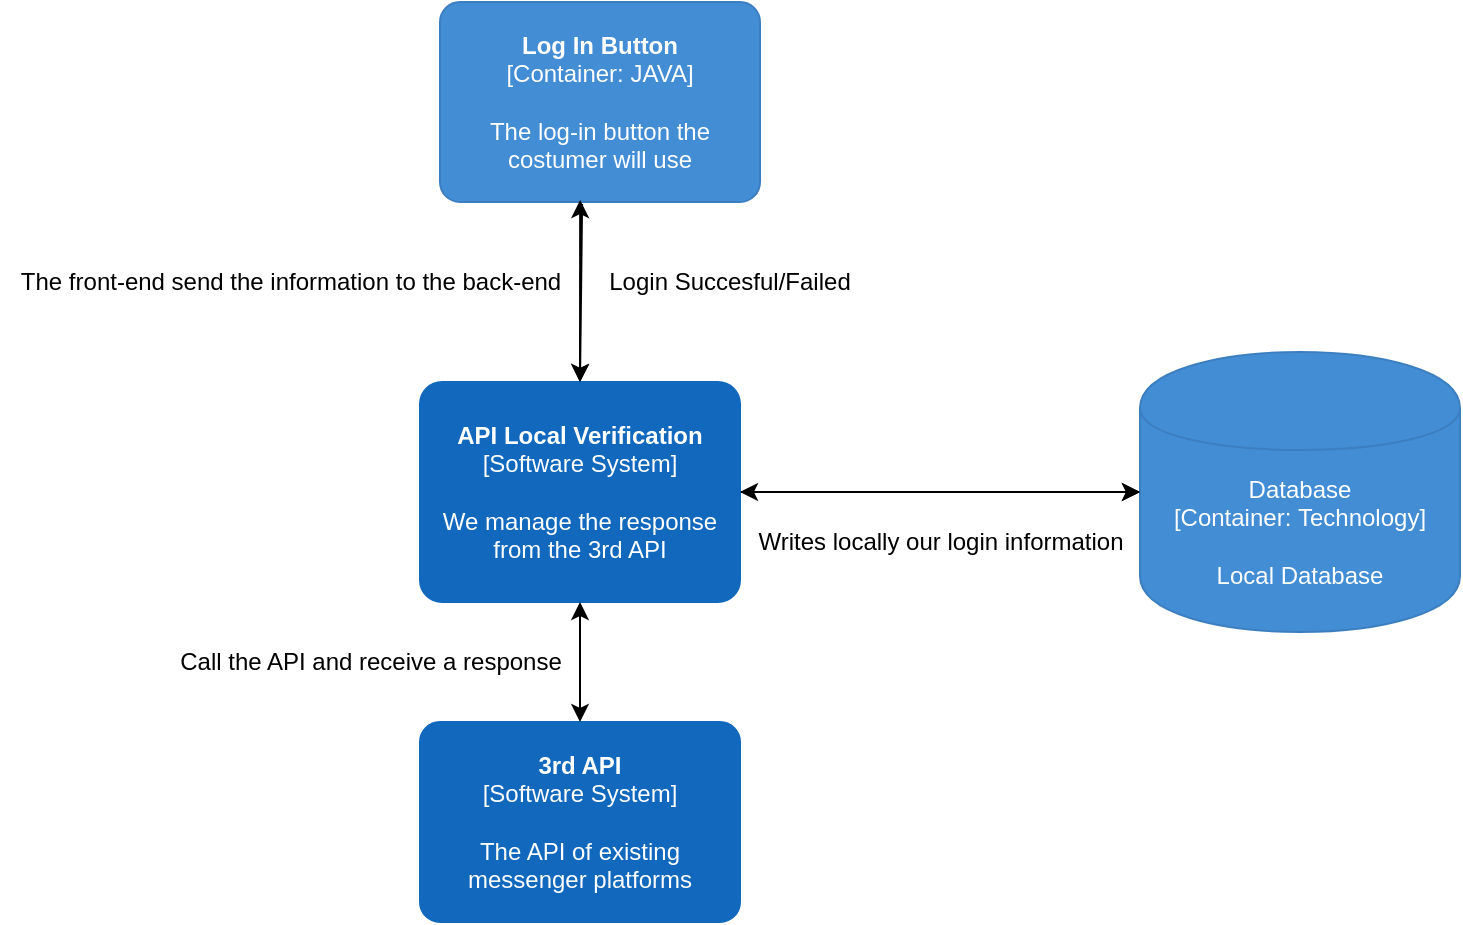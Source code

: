 <mxfile version="14.4.9" type="device" pages="2"><diagram id="Dmi6OFqtjmih4RADg3cF" name="Level 1"><mxGraphModel dx="1662" dy="3100" grid="1" gridSize="10" guides="1" tooltips="1" connect="1" arrows="1" fold="1" page="1" pageScale="1" pageWidth="827" pageHeight="1169" math="0" shadow="0"><root><mxCell id="o9i_BpebNKQVFLbcYuT6-0"/><mxCell id="o9i_BpebNKQVFLbcYuT6-1" parent="o9i_BpebNKQVFLbcYuT6-0"/><object placeholders="1" c4Name="Log In Button " c4Type="Container" c4Technology="JAVA" c4Description="The log-in button the costumer will use" label="&lt;b&gt;%c4Name%&lt;/b&gt;&lt;div&gt;[%c4Type%: %c4Technology%]&lt;/div&gt;&lt;br&gt;&lt;div&gt;%c4Description%&lt;/div&gt;" id="ebSp62ZfjkB8e_8xQceU-0"><mxCell style="rounded=1;whiteSpace=wrap;html=1;labelBackgroundColor=none;fillColor=#438DD5;fontColor=#ffffff;align=center;arcSize=10;strokeColor=#3C7FC0;metaEdit=1;metaData={&quot;c4Type&quot;:{&quot;editable&quot;:false}};points=[[0.25,0,0],[0.5,0,0],[0.75,0,0],[1,0.25,0],[1,0.5,0],[1,0.75,0],[0.75,1,0],[0.5,1,0],[0.25,1,0],[0,0.75,0],[0,0.5,0],[0,0.25,0]];" parent="o9i_BpebNKQVFLbcYuT6-1" vertex="1"><mxGeometry x="290" y="-1860" width="160" height="100" as="geometry"/></mxCell></object><mxCell id="ebSp62ZfjkB8e_8xQceU-1" value="" style="endArrow=classic;html=1;exitX=0.444;exitY=1.01;exitDx=0;exitDy=0;exitPerimeter=0;entryX=0.5;entryY=0;entryDx=0;entryDy=0;entryPerimeter=0;" parent="o9i_BpebNKQVFLbcYuT6-1" source="ebSp62ZfjkB8e_8xQceU-0" target="ebSp62ZfjkB8e_8xQceU-6" edge="1"><mxGeometry width="50" height="50" relative="1" as="geometry"><mxPoint x="400" y="-1570" as="sourcePoint"/><mxPoint x="363.04" y="-1702.07" as="targetPoint"/></mxGeometry></mxCell><mxCell id="ebSp62ZfjkB8e_8xQceU-2" value="The front-end send the information to the back-end" style="text;html=1;align=center;verticalAlign=middle;resizable=0;points=[];autosize=1;" parent="o9i_BpebNKQVFLbcYuT6-1" vertex="1"><mxGeometry x="70" y="-1730" width="290" height="20" as="geometry"/></mxCell><object placeholders="1" c4Type="Database" c4Technology="Technology" c4Description="Local Database" label="%c4Type%&lt;div&gt;[Container:&amp;nbsp;%c4Technology%]&lt;/div&gt;&lt;br&gt;&lt;div&gt;%c4Description%&lt;/div&gt;" id="ebSp62ZfjkB8e_8xQceU-3"><mxCell style="shape=cylinder;whiteSpace=wrap;html=1;boundedLbl=1;rounded=0;labelBackgroundColor=none;fillColor=#438DD5;fontSize=12;fontColor=#ffffff;align=center;strokeColor=#3C7FC0;metaEdit=1;points=[[0.5,0,0],[1,0.25,0],[1,0.5,0],[1,0.75,0],[0.5,1,0],[0,0.75,0],[0,0.5,0],[0,0.25,0]];metaData={&quot;c4Type&quot;:{&quot;editable&quot;:false}};" parent="o9i_BpebNKQVFLbcYuT6-1" vertex="1"><mxGeometry x="640" y="-1685" width="160" height="140" as="geometry"/></mxCell></object><object placeholders="1" c4Name="3rd API" c4Type="Software System" c4Description="The API of existing messenger platforms" label="&lt;b&gt;%c4Name%&lt;/b&gt;&lt;div&gt;[%c4Type%]&lt;/div&gt;&lt;br&gt;&lt;div&gt;%c4Description%&lt;/div&gt;" id="ebSp62ZfjkB8e_8xQceU-4"><mxCell style="rounded=1;whiteSpace=wrap;html=1;labelBackgroundColor=none;fillColor=#1168BD;fontColor=#ffffff;align=center;arcSize=10;strokeColor=#1168BD;metaEdit=1;metaData={&quot;c4Type&quot;:{&quot;editable&quot;:false}};points=[[0.25,0,0],[0.5,0,0],[0.75,0,0],[1,0.25,0],[1,0.5,0],[1,0.75,0],[0.75,1,0],[0.5,1,0],[0.25,1,0],[0,0.75,0],[0,0.5,0],[0,0.25,0]];" parent="o9i_BpebNKQVFLbcYuT6-1" vertex="1"><mxGeometry x="280" y="-1500" width="160" height="100" as="geometry"/></mxCell></object><mxCell id="ebSp62ZfjkB8e_8xQceU-5" value="" style="endArrow=classic;html=1;exitX=1;exitY=0.5;exitDx=0;exitDy=0;entryX=0;entryY=0.5;entryDx=0;entryDy=0;entryPerimeter=0;exitPerimeter=0;" parent="o9i_BpebNKQVFLbcYuT6-1" source="ebSp62ZfjkB8e_8xQceU-6" target="ebSp62ZfjkB8e_8xQceU-3" edge="1"><mxGeometry width="50" height="50" relative="1" as="geometry"><mxPoint x="550" y="-1585" as="sourcePoint"/><mxPoint x="450" y="-1620" as="targetPoint"/></mxGeometry></mxCell><object placeholders="1" c4Name="API Local Verification" c4Type="Software System" c4Description="We manage the response from the 3rd API" label="&lt;b&gt;%c4Name%&lt;/b&gt;&lt;div&gt;[%c4Type%]&lt;/div&gt;&lt;br&gt;&lt;div&gt;%c4Description%&lt;/div&gt;" id="ebSp62ZfjkB8e_8xQceU-6"><mxCell style="rounded=1;whiteSpace=wrap;html=1;labelBackgroundColor=none;fillColor=#1168BD;fontColor=#ffffff;align=center;arcSize=10;strokeColor=#1168BD;metaEdit=1;metaData={&quot;c4Type&quot;:{&quot;editable&quot;:false}};points=[[0.25,0,0],[0.5,0,0],[0.75,0,0],[1,0.25,0],[1,0.5,0],[1,0.75,0],[0.75,1,0],[0.5,1,0],[0.25,1,0],[0,0.75,0],[0,0.5,0],[0,0.25,0]];" parent="o9i_BpebNKQVFLbcYuT6-1" vertex="1"><mxGeometry x="280" y="-1670" width="160" height="110.0" as="geometry"/></mxCell></object><mxCell id="ebSp62ZfjkB8e_8xQceU-7" value="" style="endArrow=classic;startArrow=classic;html=1;exitX=0.5;exitY=1;exitDx=0;exitDy=0;entryX=0.5;entryY=0;entryDx=0;entryDy=0;entryPerimeter=0;exitPerimeter=0;" parent="o9i_BpebNKQVFLbcYuT6-1" source="ebSp62ZfjkB8e_8xQceU-6" target="ebSp62ZfjkB8e_8xQceU-4" edge="1"><mxGeometry width="50" height="50" relative="1" as="geometry"><mxPoint x="345" y="-1470" as="sourcePoint"/><mxPoint x="450" y="-1620" as="targetPoint"/></mxGeometry></mxCell><mxCell id="ebSp62ZfjkB8e_8xQceU-8" value="" style="endArrow=classic;startArrow=classic;html=1;entryX=1;entryY=0.5;entryDx=0;entryDy=0;entryPerimeter=0;exitX=0;exitY=0.5;exitDx=0;exitDy=0;exitPerimeter=0;" parent="o9i_BpebNKQVFLbcYuT6-1" source="ebSp62ZfjkB8e_8xQceU-3" target="ebSp62ZfjkB8e_8xQceU-6" edge="1"><mxGeometry width="50" height="50" relative="1" as="geometry"><mxPoint x="400" y="-1570" as="sourcePoint"/><mxPoint x="450" y="-1620" as="targetPoint"/></mxGeometry></mxCell><mxCell id="ebSp62ZfjkB8e_8xQceU-9" value="" style="endArrow=classic;startArrow=classic;html=1;exitX=0.5;exitY=0;exitDx=0;exitDy=0;exitPerimeter=0;entryX=0.438;entryY=0.99;entryDx=0;entryDy=0;entryPerimeter=0;" parent="o9i_BpebNKQVFLbcYuT6-1" source="ebSp62ZfjkB8e_8xQceU-6" target="ebSp62ZfjkB8e_8xQceU-0" edge="1"><mxGeometry width="50" height="50" relative="1" as="geometry"><mxPoint x="400" y="-1570" as="sourcePoint"/><mxPoint x="450" y="-1620" as="targetPoint"/></mxGeometry></mxCell><mxCell id="ebSp62ZfjkB8e_8xQceU-10" value="Login Succesful/Failed" style="text;html=1;strokeColor=none;fillColor=none;align=center;verticalAlign=middle;whiteSpace=wrap;rounded=0;" parent="o9i_BpebNKQVFLbcYuT6-1" vertex="1"><mxGeometry x="370" y="-1730" width="130" height="20" as="geometry"/></mxCell><mxCell id="ebSp62ZfjkB8e_8xQceU-11" value="Call the API and receive a response" style="text;html=1;align=center;verticalAlign=middle;resizable=0;points=[];autosize=1;" parent="o9i_BpebNKQVFLbcYuT6-1" vertex="1"><mxGeometry x="150" y="-1540" width="210" height="20" as="geometry"/></mxCell><mxCell id="ebSp62ZfjkB8e_8xQceU-12" value="Writes locally our login information" style="text;html=1;align=center;verticalAlign=middle;resizable=0;points=[];autosize=1;" parent="o9i_BpebNKQVFLbcYuT6-1" vertex="1"><mxGeometry x="440" y="-1600" width="200" height="20" as="geometry"/></mxCell></root></mxGraphModel></diagram><diagram id="H8R2GNM9iak2mDNmFYrU" name="Level 2"><mxGraphModel dx="1662" dy="2962" grid="1" gridSize="10" guides="1" tooltips="1" connect="1" arrows="1" fold="1" page="1" pageScale="1" pageWidth="850" pageHeight="1100" math="0" shadow="0"><root><mxCell id="0"/><mxCell id="1" parent="0"/><object placeholders="1" c4Name="Log In Button " c4Type="Container" c4Technology="JAVA" c4Description="The log-in button the costumer will use" label="&lt;b&gt;%c4Name%&lt;/b&gt;&lt;div&gt;[%c4Type%: %c4Technology%]&lt;/div&gt;&lt;br&gt;&lt;div&gt;%c4Description%&lt;/div&gt;" id="CRWafG1QDL7Ib-p2LC0e-1"><mxCell style="rounded=1;whiteSpace=wrap;html=1;labelBackgroundColor=none;fillColor=#438DD5;fontColor=#ffffff;align=center;arcSize=10;strokeColor=#3C7FC0;metaEdit=1;metaData={&quot;c4Type&quot;:{&quot;editable&quot;:false}};points=[[0.25,0,0],[0.5,0,0],[0.75,0,0],[1,0.25,0],[1,0.5,0],[1,0.75,0],[0.75,1,0],[0.5,1,0],[0.25,1,0],[0,0.75,0],[0,0.5,0],[0,0.25,0]];" parent="1" vertex="1"><mxGeometry x="290" y="-1860" width="160" height="100" as="geometry"/></mxCell></object><mxCell id="CRWafG1QDL7Ib-p2LC0e-3" value="" style="endArrow=classic;html=1;exitX=0.444;exitY=1.01;exitDx=0;exitDy=0;exitPerimeter=0;entryX=0.5;entryY=0;entryDx=0;entryDy=0;entryPerimeter=0;" parent="1" source="CRWafG1QDL7Ib-p2LC0e-1" edge="1"><mxGeometry width="50" height="50" relative="1" as="geometry"><mxPoint x="400" y="-1570" as="sourcePoint"/><mxPoint x="360" y="-1670" as="targetPoint"/></mxGeometry></mxCell><mxCell id="CRWafG1QDL7Ib-p2LC0e-4" value="The front-end send the information to the back-end" style="text;html=1;align=center;verticalAlign=middle;resizable=0;points=[];autosize=1;" parent="1" vertex="1"><mxGeometry x="70" y="-1730" width="290" height="20" as="geometry"/></mxCell><object placeholders="1" c4Type="Database" c4Technology="Technology" c4Description="Local Database" label="%c4Type%&lt;div&gt;[Container:&amp;nbsp;%c4Technology%]&lt;/div&gt;&lt;br&gt;&lt;div&gt;%c4Description%&lt;/div&gt;" id="CRWafG1QDL7Ib-p2LC0e-5"><mxCell style="shape=cylinder;whiteSpace=wrap;html=1;boundedLbl=1;rounded=0;labelBackgroundColor=none;fillColor=#438DD5;fontSize=12;fontColor=#ffffff;align=center;strokeColor=#3C7FC0;metaEdit=1;points=[[0.5,0,0],[1,0.25,0],[1,0.5,0],[1,0.75,0],[0.5,1,0],[0,0.75,0],[0,0.5,0],[0,0.25,0]];metaData={&quot;c4Type&quot;:{&quot;editable&quot;:false}};" parent="1" vertex="1"><mxGeometry x="750" y="-1665" width="160" height="140" as="geometry"/></mxCell></object><object placeholders="1" c4Name="3rd API" c4Type="Software System" c4Description="The API of existing messenger platforms" label="&lt;b&gt;%c4Name%&lt;/b&gt;&lt;div&gt;[%c4Type%]&lt;/div&gt;&lt;br&gt;&lt;div&gt;%c4Description%&lt;/div&gt;" id="CRWafG1QDL7Ib-p2LC0e-6"><mxCell style="rounded=1;whiteSpace=wrap;html=1;labelBackgroundColor=none;fillColor=#1168BD;fontColor=#ffffff;align=center;arcSize=10;strokeColor=#1168BD;metaEdit=1;metaData={&quot;c4Type&quot;:{&quot;editable&quot;:false}};points=[[0.25,0,0],[0.5,0,0],[0.75,0,0],[1,0.25,0],[1,0.5,0],[1,0.75,0],[0.75,1,0],[0.5,1,0],[0.25,1,0],[0,0.75,0],[0,0.5,0],[0,0.25,0]];" parent="1" vertex="1"><mxGeometry x="275" y="-1420" width="160" height="100" as="geometry"/></mxCell></object><mxCell id="CRWafG1QDL7Ib-p2LC0e-15" value="" style="endArrow=classic;startArrow=classic;html=1;entryX=0.5;entryY=0;entryDx=0;entryDy=0;entryPerimeter=0;exitX=0.5;exitY=1;exitDx=0;exitDy=0;" parent="1" source="dSBIvGPuk9oNrfB2zu0V-1" target="CRWafG1QDL7Ib-p2LC0e-6" edge="1"><mxGeometry width="50" height="50" relative="1" as="geometry"><mxPoint x="360" y="-1550" as="sourcePoint"/><mxPoint x="450" y="-1620" as="targetPoint"/></mxGeometry></mxCell><mxCell id="CRWafG1QDL7Ib-p2LC0e-17" value="" style="endArrow=classic;startArrow=classic;html=1;exitX=0;exitY=0.5;exitDx=0;exitDy=0;exitPerimeter=0;entryX=1;entryY=0.5;entryDx=0;entryDy=0;" parent="1" source="CRWafG1QDL7Ib-p2LC0e-5" target="dSBIvGPuk9oNrfB2zu0V-1" edge="1"><mxGeometry width="50" height="50" relative="1" as="geometry"><mxPoint x="400" y="-1570" as="sourcePoint"/><mxPoint x="420" y="-1615" as="targetPoint"/></mxGeometry></mxCell><mxCell id="CRWafG1QDL7Ib-p2LC0e-21" value="" style="endArrow=classic;startArrow=classic;html=1;exitX=0.5;exitY=0;exitDx=0;exitDy=0;exitPerimeter=0;entryX=0.438;entryY=0.99;entryDx=0;entryDy=0;entryPerimeter=0;" parent="1" target="CRWafG1QDL7Ib-p2LC0e-1" edge="1"><mxGeometry width="50" height="50" relative="1" as="geometry"><mxPoint x="360" y="-1670" as="sourcePoint"/><mxPoint x="450" y="-1620" as="targetPoint"/></mxGeometry></mxCell><mxCell id="CRWafG1QDL7Ib-p2LC0e-22" value="Login Succesful/Failed" style="text;html=1;strokeColor=none;fillColor=none;align=center;verticalAlign=middle;whiteSpace=wrap;rounded=0;" parent="1" vertex="1"><mxGeometry x="370" y="-1730" width="130" height="20" as="geometry"/></mxCell><mxCell id="CRWafG1QDL7Ib-p2LC0e-24" value="Writes locally our login information" style="text;html=1;align=center;verticalAlign=middle;resizable=0;points=[];autosize=1;" parent="1" vertex="1"><mxGeometry x="540" y="-1580" width="200" height="20" as="geometry"/></mxCell><mxCell id="dSBIvGPuk9oNrfB2zu0V-1" value="" style="rounded=0;whiteSpace=wrap;html=1;" parent="1" vertex="1"><mxGeometry x="170" y="-1670" width="370" height="150" as="geometry"/></mxCell><mxCell id="dSBIvGPuk9oNrfB2zu0V-3" value="Call the API and receive a response" style="text;html=1;align=center;verticalAlign=middle;resizable=0;points=[];autosize=1;" parent="1" vertex="1"><mxGeometry x="140" y="-1480" width="210" height="20" as="geometry"/></mxCell><mxCell id="dSBIvGPuk9oNrfB2zu0V-4" style="edgeStyle=orthogonalEdgeStyle;rounded=0;orthogonalLoop=1;jettySize=auto;html=1;exitX=0.5;exitY=1;exitDx=0;exitDy=0;" parent="1" source="dSBIvGPuk9oNrfB2zu0V-1" target="dSBIvGPuk9oNrfB2zu0V-1" edge="1"><mxGeometry relative="1" as="geometry"/></mxCell><object placeholders="1" c4Name="Inbox Watcher" c4Type="Software System" c4Description="Using this module we will receive the messages" label="&lt;b&gt;%c4Name%&lt;/b&gt;&lt;div&gt;[%c4Type%]&lt;/div&gt;&lt;br&gt;&lt;div&gt;%c4Description%&lt;/div&gt;" id="dSBIvGPuk9oNrfB2zu0V-5"><mxCell style="rounded=1;whiteSpace=wrap;html=1;labelBackgroundColor=none;fillColor=#1168BD;fontColor=#ffffff;align=center;arcSize=10;strokeColor=#1168BD;metaEdit=1;metaData={&quot;c4Type&quot;:{&quot;editable&quot;:false}};points=[[0.25,0,0],[0.5,0,0],[0.75,0,0],[1,0.25,0],[1,0.5,0],[1,0.75,0],[0.75,1,0],[0.5,1,0],[0.25,1,0],[0,0.75,0],[0,0.5,0],[0,0.25,0]];" parent="1" vertex="1"><mxGeometry x="190" y="-1650" width="160" height="110" as="geometry"/></mxCell></object><object placeholders="1" c4Name="API Local Verification" c4Type="Software System" c4Description="We manage the response from the 3rd API" label="&lt;b&gt;%c4Name%&lt;/b&gt;&lt;div&gt;[%c4Type%]&lt;/div&gt;&lt;br&gt;&lt;div&gt;%c4Description%&lt;/div&gt;" id="dSBIvGPuk9oNrfB2zu0V-7"><mxCell style="rounded=1;whiteSpace=wrap;html=1;labelBackgroundColor=none;fillColor=#1168BD;fontColor=#ffffff;align=center;arcSize=10;strokeColor=#1168BD;metaEdit=1;metaData={&quot;c4Type&quot;:{&quot;editable&quot;:false}};points=[[0.25,0,0],[0.5,0,0],[0.75,0,0],[1,0.25,0],[1,0.5,0],[1,0.75,0],[0.75,1,0],[0.5,1,0],[0.25,1,0],[0,0.75,0],[0,0.5,0],[0,0.25,0]];" parent="1" vertex="1"><mxGeometry x="370" y="-1650" width="160" height="110.0" as="geometry"/></mxCell></object></root></mxGraphModel></diagram></mxfile>